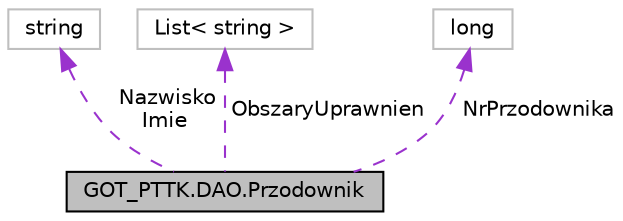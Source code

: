 digraph "GOT_PTTK.DAO.Przodownik"
{
 // INTERACTIVE_SVG=YES
  edge [fontname="Helvetica",fontsize="10",labelfontname="Helvetica",labelfontsize="10"];
  node [fontname="Helvetica",fontsize="10",shape=record];
  Node1 [label="GOT_PTTK.DAO.Przodownik",height=0.2,width=0.4,color="black", fillcolor="grey75", style="filled", fontcolor="black"];
  Node2 -> Node1 [dir="back",color="darkorchid3",fontsize="10",style="dashed",label=" Nazwisko\nImie" ,fontname="Helvetica"];
  Node2 [label="string",height=0.2,width=0.4,color="grey75", fillcolor="white", style="filled"];
  Node3 -> Node1 [dir="back",color="darkorchid3",fontsize="10",style="dashed",label=" ObszaryUprawnien" ,fontname="Helvetica"];
  Node3 [label="List\< string \>",height=0.2,width=0.4,color="grey75", fillcolor="white", style="filled"];
  Node4 -> Node1 [dir="back",color="darkorchid3",fontsize="10",style="dashed",label=" NrPrzodownika" ,fontname="Helvetica"];
  Node4 [label="long",height=0.2,width=0.4,color="grey75", fillcolor="white", style="filled"];
}
